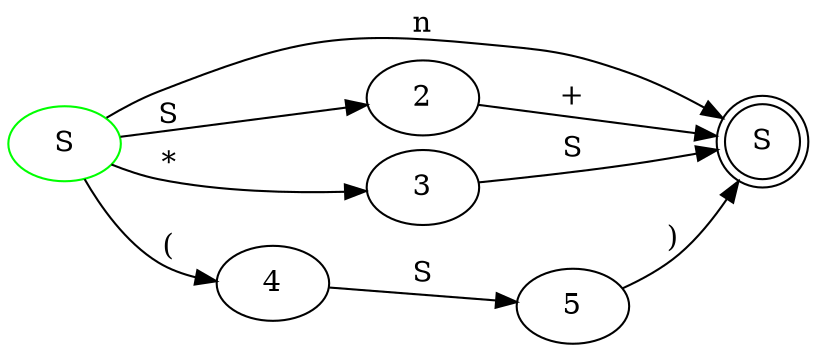 digraph g {
rankdir = LR
0; 1; 2; 3; 4; 5;
0[label="S", color="green"]
1[label="S", shape="doublecircle"]

0 -> 1[label="n"]
0 -> 2[label="S"]
2 -> 1[label="+"]
0 -> 3[label="*"]
3 -> 1[label="S"]
0 -> 4[label="("]
4 -> 5[label="S"]
5 -> 1[label=")"]
}